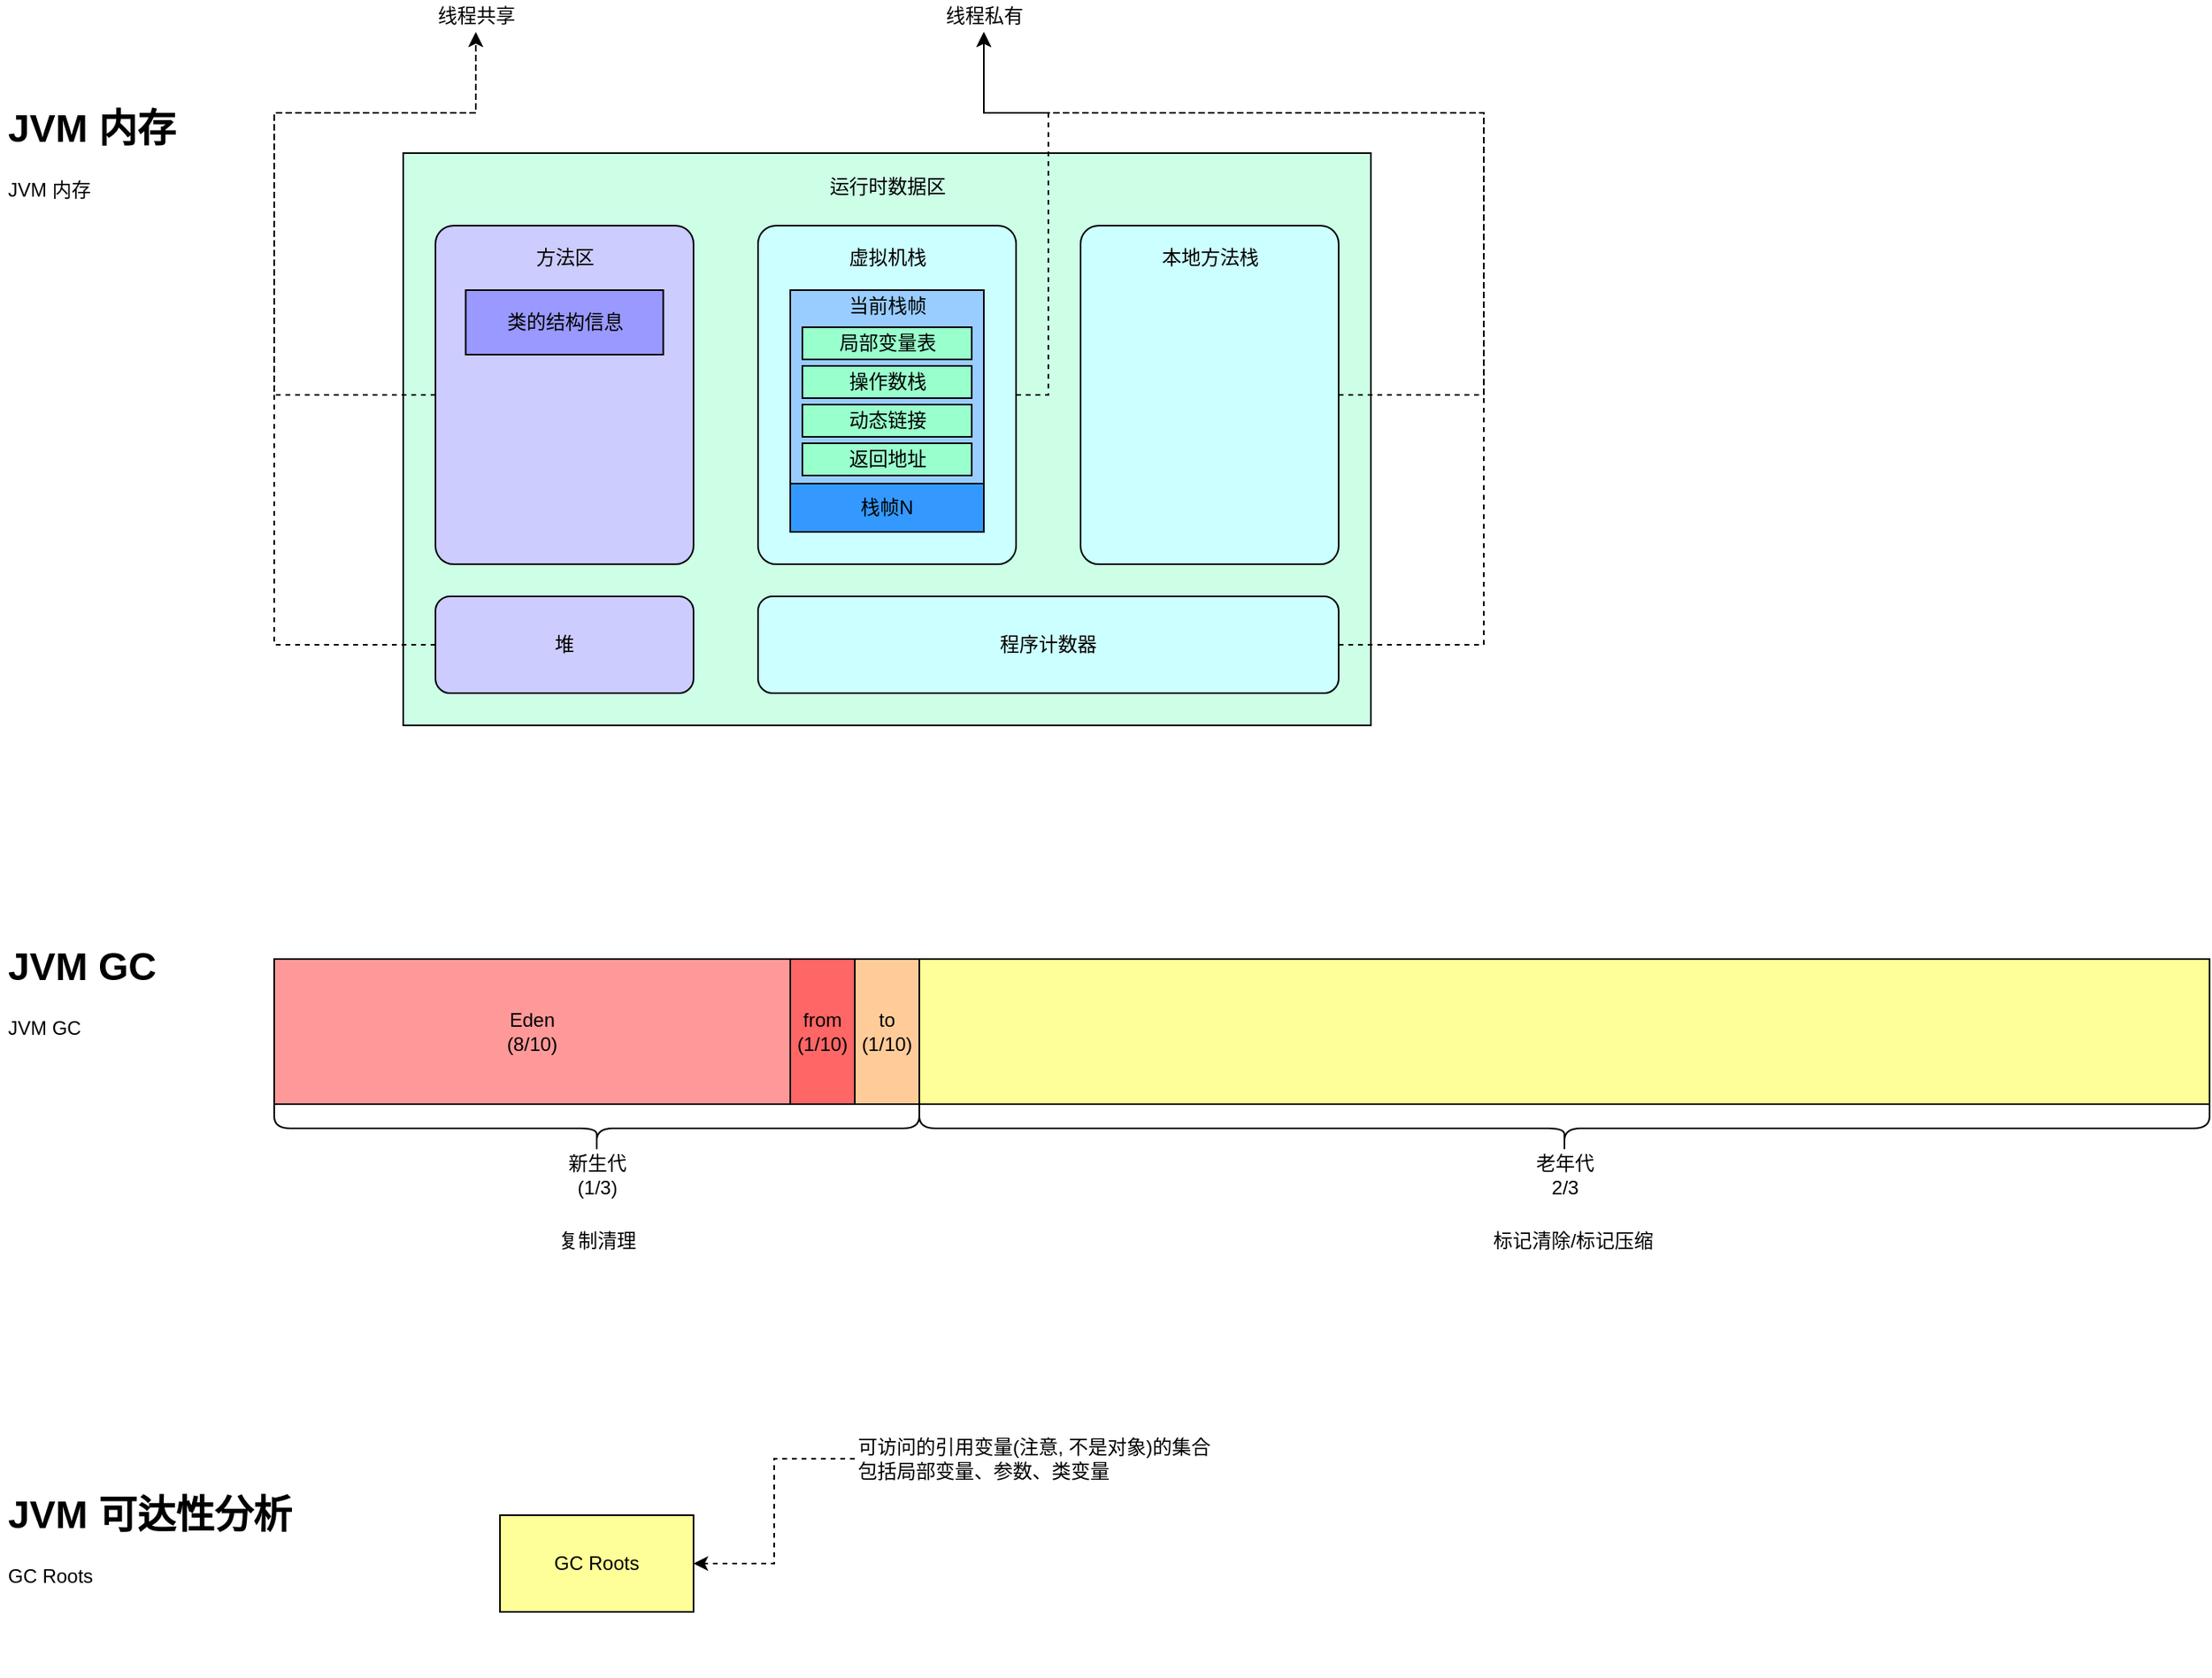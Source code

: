 <mxfile>
    <diagram id="Xqb2EUOU-3gydZiSaA1w" name="Page-1">
        <mxGraphModel dx="1632" dy="1050" grid="1" gridSize="10" guides="1" tooltips="1" connect="1" arrows="1" fold="1" page="0" pageScale="1" pageWidth="827" pageHeight="1169" math="0" shadow="0">
            <root>
                <mxCell id="0"/>
                <mxCell id="1" parent="0"/>
                <mxCell id="2" value="&lt;h1&gt;JVM 内存&lt;/h1&gt;&lt;p&gt;JVM 内存&lt;/p&gt;" style="text;html=1;strokeColor=none;fillColor=none;spacing=5;spacingTop=-20;whiteSpace=wrap;overflow=hidden;rounded=0;" vertex="1" parent="1">
                    <mxGeometry x="-60" width="160" height="120" as="geometry"/>
                </mxCell>
                <mxCell id="3" value="" style="rounded=0;whiteSpace=wrap;html=1;fillColor=#CCFFE6;" vertex="1" parent="1">
                    <mxGeometry x="190" y="35" width="600" height="355" as="geometry"/>
                </mxCell>
                <mxCell id="4" value="运行时数据区" style="text;html=1;align=center;verticalAlign=middle;resizable=0;points=[];autosize=1;strokeColor=none;" vertex="1" parent="1">
                    <mxGeometry x="445" y="46" width="90" height="20" as="geometry"/>
                </mxCell>
                <mxCell id="29" style="edgeStyle=orthogonalEdgeStyle;rounded=0;orthogonalLoop=1;jettySize=auto;html=1;dashed=1" edge="1" parent="1" source="5" target="28">
                    <mxGeometry relative="1" as="geometry">
                        <Array as="points">
                            <mxPoint x="110" y="185"/>
                            <mxPoint x="110" y="10"/>
                            <mxPoint x="235" y="10"/>
                        </Array>
                    </mxGeometry>
                </mxCell>
                <mxCell id="5" value="" style="rounded=1;whiteSpace=wrap;html=1;arcSize=7;fillColor=#CCCCFF;" vertex="1" parent="1">
                    <mxGeometry x="210" y="80" width="160" height="210" as="geometry"/>
                </mxCell>
                <mxCell id="6" value="方法区" style="text;html=1;align=center;verticalAlign=middle;resizable=0;points=[];autosize=1;strokeColor=none;" vertex="1" parent="1">
                    <mxGeometry x="265" y="90" width="50" height="20" as="geometry"/>
                </mxCell>
                <mxCell id="30" style="edgeStyle=orthogonalEdgeStyle;rounded=0;orthogonalLoop=1;jettySize=auto;html=1;dashed=1" edge="1" parent="1" source="8" target="28">
                    <mxGeometry relative="1" as="geometry">
                        <mxPoint x="212" y="-20" as="targetPoint"/>
                        <Array as="points">
                            <mxPoint x="110" y="340"/>
                            <mxPoint x="110" y="10"/>
                            <mxPoint x="235" y="10"/>
                        </Array>
                    </mxGeometry>
                </mxCell>
                <mxCell id="8" value="堆" style="rounded=1;whiteSpace=wrap;html=1;fillColor=#CCCCFF;" vertex="1" parent="1">
                    <mxGeometry x="210" y="310" width="160" height="60" as="geometry"/>
                </mxCell>
                <mxCell id="35" style="edgeStyle=orthogonalEdgeStyle;rounded=0;orthogonalLoop=1;jettySize=auto;html=1;dashed=1" edge="1" parent="1" source="10" target="32">
                    <mxGeometry relative="1" as="geometry">
                        <Array as="points">
                            <mxPoint x="590" y="185"/>
                            <mxPoint x="590" y="10"/>
                            <mxPoint x="550" y="10"/>
                        </Array>
                    </mxGeometry>
                </mxCell>
                <mxCell id="10" value="" style="rounded=1;whiteSpace=wrap;html=1;arcSize=7;fillColor=#CCFFFF;" vertex="1" parent="1">
                    <mxGeometry x="410" y="80" width="160" height="210" as="geometry"/>
                </mxCell>
                <mxCell id="11" value="虚拟机栈" style="text;html=1;align=center;verticalAlign=middle;resizable=0;points=[];autosize=1;strokeColor=none;" vertex="1" parent="1">
                    <mxGeometry x="460" y="90" width="60" height="20" as="geometry"/>
                </mxCell>
                <mxCell id="12" value="栈帧N" style="rounded=0;whiteSpace=wrap;html=1;fillColor=#3399FF;" vertex="1" parent="1">
                    <mxGeometry x="430" y="240" width="120" height="30" as="geometry"/>
                </mxCell>
                <mxCell id="13" value="" style="rounded=0;whiteSpace=wrap;html=1;fillColor=#99CCFF;" vertex="1" parent="1">
                    <mxGeometry x="430" y="120" width="120" height="120" as="geometry"/>
                </mxCell>
                <mxCell id="14" value="当前栈帧" style="text;html=1;align=center;verticalAlign=middle;resizable=0;points=[];autosize=1;strokeColor=none;" vertex="1" parent="1">
                    <mxGeometry x="460" y="120" width="60" height="20" as="geometry"/>
                </mxCell>
                <mxCell id="15" value="局部变量表" style="rounded=0;whiteSpace=wrap;html=1;fillColor=#99FFCC;" vertex="1" parent="1">
                    <mxGeometry x="437.5" y="143" width="105" height="20" as="geometry"/>
                </mxCell>
                <mxCell id="17" value="操作数栈" style="rounded=0;whiteSpace=wrap;html=1;fillColor=#99FFCC;" vertex="1" parent="1">
                    <mxGeometry x="437.5" y="167" width="105" height="20" as="geometry"/>
                </mxCell>
                <mxCell id="18" value="动态链接" style="rounded=0;whiteSpace=wrap;html=1;fillColor=#99FFCC;" vertex="1" parent="1">
                    <mxGeometry x="437.5" y="191" width="105" height="20" as="geometry"/>
                </mxCell>
                <mxCell id="19" value="返回地址" style="rounded=0;whiteSpace=wrap;html=1;fillColor=#99FFCC;" vertex="1" parent="1">
                    <mxGeometry x="437.5" y="215" width="105" height="20" as="geometry"/>
                </mxCell>
                <mxCell id="34" style="edgeStyle=orthogonalEdgeStyle;rounded=0;orthogonalLoop=1;jettySize=auto;html=1;dashed=1" edge="1" parent="1" source="25" target="32">
                    <mxGeometry relative="1" as="geometry">
                        <Array as="points">
                            <mxPoint x="860" y="340"/>
                            <mxPoint x="860" y="10"/>
                            <mxPoint x="550" y="10"/>
                        </Array>
                    </mxGeometry>
                </mxCell>
                <mxCell id="25" value="程序计数器" style="rounded=1;whiteSpace=wrap;html=1;fillColor=#CCFFFF;" vertex="1" parent="1">
                    <mxGeometry x="410" y="310" width="360" height="60" as="geometry"/>
                </mxCell>
                <mxCell id="33" style="edgeStyle=orthogonalEdgeStyle;rounded=0;orthogonalLoop=1;jettySize=auto;html=1;dashed=1" edge="1" parent="1" source="26" target="32">
                    <mxGeometry relative="1" as="geometry">
                        <Array as="points">
                            <mxPoint x="860" y="185"/>
                            <mxPoint x="860" y="10"/>
                            <mxPoint x="550" y="10"/>
                        </Array>
                    </mxGeometry>
                </mxCell>
                <mxCell id="26" value="" style="rounded=1;whiteSpace=wrap;html=1;arcSize=7;fillColor=#CCFFFF;" vertex="1" parent="1">
                    <mxGeometry x="610" y="80" width="160" height="210" as="geometry"/>
                </mxCell>
                <mxCell id="27" value="本地方法栈" style="text;html=1;align=center;verticalAlign=middle;resizable=0;points=[];autosize=1;strokeColor=none;" vertex="1" parent="1">
                    <mxGeometry x="650" y="90" width="80" height="20" as="geometry"/>
                </mxCell>
                <mxCell id="28" value="线程共享" style="text;html=1;align=center;verticalAlign=middle;resizable=0;points=[];autosize=1;strokeColor=none;" vertex="1" parent="1">
                    <mxGeometry x="205" y="-60" width="60" height="20" as="geometry"/>
                </mxCell>
                <mxCell id="32" value="线程私有" style="text;html=1;align=center;verticalAlign=middle;resizable=0;points=[];autosize=1;strokeColor=none;" vertex="1" parent="1">
                    <mxGeometry x="520" y="-60" width="60" height="20" as="geometry"/>
                </mxCell>
                <mxCell id="39" value="" style="rounded=0;whiteSpace=wrap;html=1;fillColor=#9999FF;" vertex="1" parent="1">
                    <mxGeometry x="228.75" y="120" width="122.5" height="40" as="geometry"/>
                </mxCell>
                <mxCell id="40" value="类的结构信息" style="text;html=1;align=center;verticalAlign=middle;resizable=0;points=[];autosize=1;strokeColor=none;" vertex="1" parent="1">
                    <mxGeometry x="245" y="130" width="90" height="20" as="geometry"/>
                </mxCell>
                <mxCell id="42" value="&lt;h1&gt;JVM GC&lt;/h1&gt;&lt;p&gt;JVM GC&lt;/p&gt;" style="text;html=1;strokeColor=none;fillColor=none;spacing=5;spacingTop=-20;whiteSpace=wrap;overflow=hidden;rounded=0;" vertex="1" parent="1">
                    <mxGeometry x="-60" y="520" width="160" height="120" as="geometry"/>
                </mxCell>
                <mxCell id="43" value="Eden&lt;br&gt;(8/10)" style="rounded=0;whiteSpace=wrap;html=1;fillColor=#FF9999;" vertex="1" parent="1">
                    <mxGeometry x="110" y="535" width="320" height="90" as="geometry"/>
                </mxCell>
                <mxCell id="44" value="from&lt;br&gt;(1/10)" style="rounded=0;whiteSpace=wrap;html=1;fillColor=#FF6666;" vertex="1" parent="1">
                    <mxGeometry x="430" y="535" width="40" height="90" as="geometry"/>
                </mxCell>
                <mxCell id="45" value="to&lt;br&gt;(1/10)" style="rounded=0;whiteSpace=wrap;html=1;fillColor=#FFCC99;" vertex="1" parent="1">
                    <mxGeometry x="470" y="535" width="40" height="90" as="geometry"/>
                </mxCell>
                <mxCell id="46" value="" style="rounded=0;whiteSpace=wrap;html=1;fillColor=#FFFF99;" vertex="1" parent="1">
                    <mxGeometry x="510" y="535" width="800" height="90" as="geometry"/>
                </mxCell>
                <mxCell id="48" value="" style="shape=curlyBracket;whiteSpace=wrap;html=1;rounded=1;flipH=1;fillColor=#FFFF99;rotation=90;" vertex="1" parent="1">
                    <mxGeometry x="295" y="440" width="30" height="400" as="geometry"/>
                </mxCell>
                <mxCell id="49" value="" style="shape=curlyBracket;whiteSpace=wrap;html=1;rounded=1;flipH=1;fillColor=#FFFF99;rotation=90;" vertex="1" parent="1">
                    <mxGeometry x="895" y="240" width="30" height="800" as="geometry"/>
                </mxCell>
                <mxCell id="50" value="新生代&lt;br&gt;(1/3)" style="text;html=1;align=center;verticalAlign=middle;resizable=0;points=[];autosize=1;strokeColor=none;" vertex="1" parent="1">
                    <mxGeometry x="285" y="654" width="50" height="30" as="geometry"/>
                </mxCell>
                <mxCell id="51" value="老年代&lt;br&gt;2/3" style="text;html=1;align=center;verticalAlign=middle;resizable=0;points=[];autosize=1;strokeColor=none;" vertex="1" parent="1">
                    <mxGeometry x="885" y="654" width="50" height="30" as="geometry"/>
                </mxCell>
                <mxCell id="52" value="&lt;h1&gt;JVM 可达性分析&lt;/h1&gt;&lt;p&gt;GC Roots&lt;/p&gt;" style="text;html=1;strokeColor=none;fillColor=none;spacing=5;spacingTop=-20;whiteSpace=wrap;overflow=hidden;rounded=0;" vertex="1" parent="1">
                    <mxGeometry x="-60" y="860" width="220" height="120" as="geometry"/>
                </mxCell>
                <mxCell id="53" value="GC Roots" style="rounded=0;whiteSpace=wrap;html=1;fillColor=#FFFF99;" vertex="1" parent="1">
                    <mxGeometry x="250" y="880" width="120" height="60" as="geometry"/>
                </mxCell>
                <mxCell id="55" style="edgeStyle=orthogonalEdgeStyle;rounded=0;orthogonalLoop=1;jettySize=auto;html=1;dashed=1" edge="1" parent="1" source="54" target="53">
                    <mxGeometry relative="1" as="geometry">
                        <Array as="points">
                            <mxPoint x="420" y="845"/>
                            <mxPoint x="420" y="910"/>
                        </Array>
                    </mxGeometry>
                </mxCell>
                <mxCell id="54" value="可访问的引用变量(注意, 不是对象)的集合&lt;br&gt;包括局部变量、参数、类变量" style="text;html=1;align=center;verticalAlign=middle;resizable=0;points=[];autosize=1;strokeColor=none;align=left" vertex="1" parent="1">
                    <mxGeometry x="470" y="830" width="230" height="30" as="geometry"/>
                </mxCell>
                <mxCell id="56" value="复制清理" style="text;html=1;align=center;verticalAlign=middle;resizable=0;points=[];autosize=1;strokeColor=none;" vertex="1" parent="1">
                    <mxGeometry x="280" y="700" width="60" height="20" as="geometry"/>
                </mxCell>
                <mxCell id="57" value="标记清除/标记压缩" style="text;html=1;align=center;verticalAlign=middle;resizable=0;points=[];autosize=1;strokeColor=none;" vertex="1" parent="1">
                    <mxGeometry x="860" y="700" width="110" height="20" as="geometry"/>
                </mxCell>
            </root>
        </mxGraphModel>
    </diagram>
</mxfile>